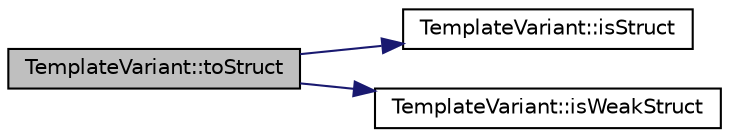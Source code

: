 digraph "TemplateVariant::toStruct"
{
 // LATEX_PDF_SIZE
  edge [fontname="Helvetica",fontsize="10",labelfontname="Helvetica",labelfontsize="10"];
  node [fontname="Helvetica",fontsize="10",shape=record];
  rankdir="LR";
  Node1 [label="TemplateVariant::toStruct",height=0.2,width=0.4,color="black", fillcolor="grey75", style="filled", fontcolor="black",tooltip=" "];
  Node1 -> Node2 [color="midnightblue",fontsize="10",style="solid",fontname="Helvetica"];
  Node2 [label="TemplateVariant::isStruct",height=0.2,width=0.4,color="black", fillcolor="white", style="filled",URL="$classTemplateVariant.html#ab4ab896cf40ecfda655b5e38ca8bbf59",tooltip=" "];
  Node1 -> Node3 [color="midnightblue",fontsize="10",style="solid",fontname="Helvetica"];
  Node3 [label="TemplateVariant::isWeakStruct",height=0.2,width=0.4,color="black", fillcolor="white", style="filled",URL="$classTemplateVariant.html#a42b71b208c3b33b545b9245e5f8859ad",tooltip=" "];
}
